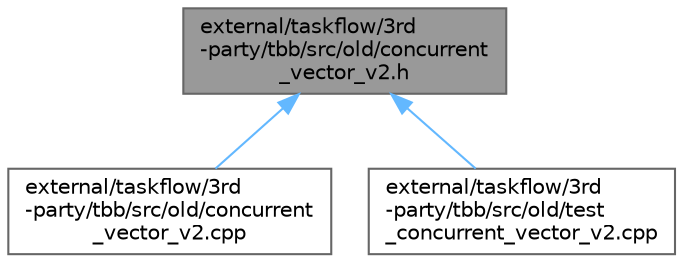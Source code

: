 digraph "external/taskflow/3rd-party/tbb/src/old/concurrent_vector_v2.h"
{
 // LATEX_PDF_SIZE
  bgcolor="transparent";
  edge [fontname=Helvetica,fontsize=10,labelfontname=Helvetica,labelfontsize=10];
  node [fontname=Helvetica,fontsize=10,shape=box,height=0.2,width=0.4];
  Node1 [id="Node000001",label="external/taskflow/3rd\l-party/tbb/src/old/concurrent\l_vector_v2.h",height=0.2,width=0.4,color="gray40", fillcolor="grey60", style="filled", fontcolor="black",tooltip=" "];
  Node1 -> Node2 [id="edge1_Node000001_Node000002",dir="back",color="steelblue1",style="solid",tooltip=" "];
  Node2 [id="Node000002",label="external/taskflow/3rd\l-party/tbb/src/old/concurrent\l_vector_v2.cpp",height=0.2,width=0.4,color="grey40", fillcolor="white", style="filled",URL="$concurrent__vector__v2_8cpp.html",tooltip=" "];
  Node1 -> Node3 [id="edge2_Node000001_Node000003",dir="back",color="steelblue1",style="solid",tooltip=" "];
  Node3 [id="Node000003",label="external/taskflow/3rd\l-party/tbb/src/old/test\l_concurrent_vector_v2.cpp",height=0.2,width=0.4,color="grey40", fillcolor="white", style="filled",URL="$test__concurrent__vector__v2_8cpp.html",tooltip=" "];
}
